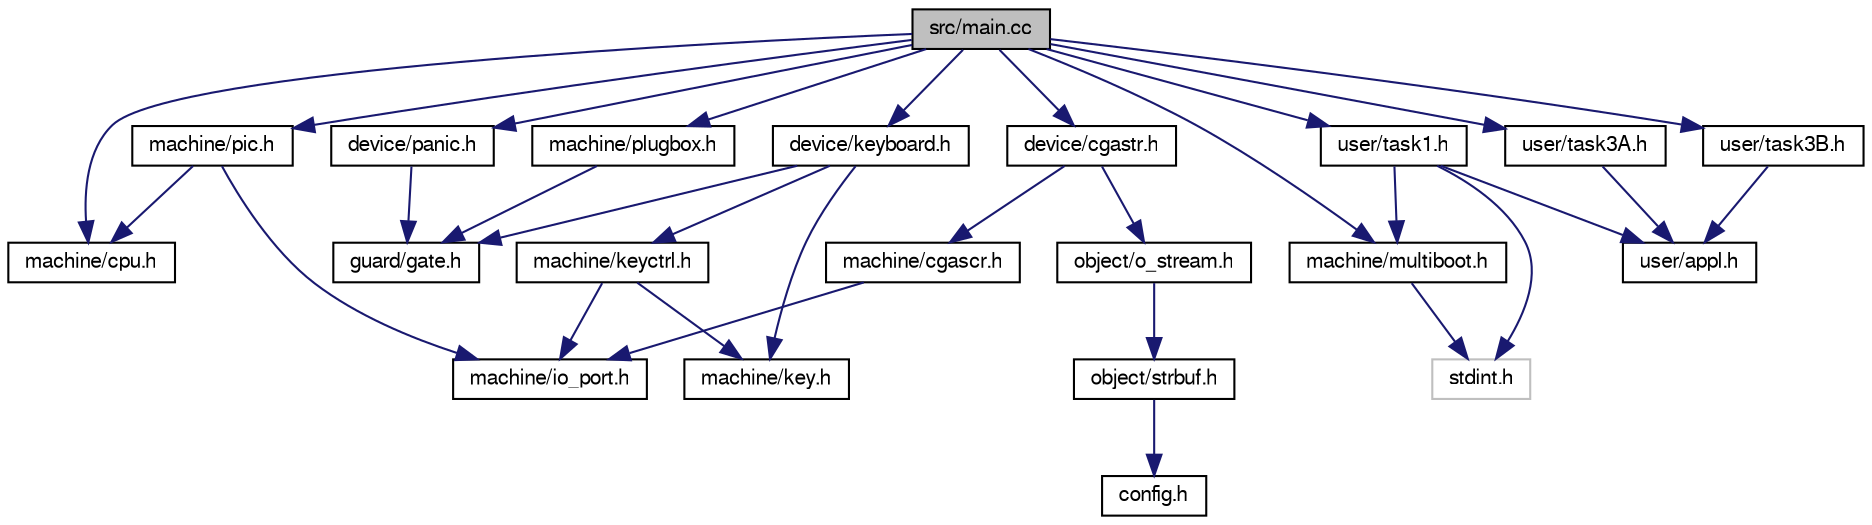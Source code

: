 digraph "src/main.cc"
{
  bgcolor="transparent";
  edge [fontname="FreeSans",fontsize="10",labelfontname="FreeSans",labelfontsize="10"];
  node [fontname="FreeSans",fontsize="10",shape=record];
  Node1 [label="src/main.cc",height=0.2,width=0.4,color="black", fillcolor="grey75", style="filled" fontcolor="black"];
  Node1 -> Node2 [color="midnightblue",fontsize="10",style="solid",fontname="FreeSans"];
  Node2 [label="machine/multiboot.h",height=0.2,width=0.4,color="black",URL="$multiboot_8h.html"];
  Node2 -> Node3 [color="midnightblue",fontsize="10",style="solid",fontname="FreeSans"];
  Node3 [label="stdint.h",height=0.2,width=0.4,color="grey75"];
  Node1 -> Node4 [color="midnightblue",fontsize="10",style="solid",fontname="FreeSans"];
  Node4 [label="machine/cpu.h",height=0.2,width=0.4,color="black",URL="$machine_2cpu_8h.html"];
  Node1 -> Node5 [color="midnightblue",fontsize="10",style="solid",fontname="FreeSans"];
  Node5 [label="machine/pic.h",height=0.2,width=0.4,color="black",URL="$machine_2pic_8h.html"];
  Node5 -> Node6 [color="midnightblue",fontsize="10",style="solid",fontname="FreeSans"];
  Node6 [label="machine/io_port.h",height=0.2,width=0.4,color="black",URL="$io__port_8h.html"];
  Node5 -> Node4 [color="midnightblue",fontsize="10",style="solid",fontname="FreeSans"];
  Node1 -> Node7 [color="midnightblue",fontsize="10",style="solid",fontname="FreeSans"];
  Node7 [label="machine/plugbox.h",height=0.2,width=0.4,color="black",URL="$machine_2plugbox_8h.html"];
  Node7 -> Node8 [color="midnightblue",fontsize="10",style="solid",fontname="FreeSans"];
  Node8 [label="guard/gate.h",height=0.2,width=0.4,color="black",URL="$gate_8h.html"];
  Node1 -> Node9 [color="midnightblue",fontsize="10",style="solid",fontname="FreeSans"];
  Node9 [label="device/keyboard.h",height=0.2,width=0.4,color="black",URL="$device_2keyboard_8h.html"];
  Node9 -> Node10 [color="midnightblue",fontsize="10",style="solid",fontname="FreeSans"];
  Node10 [label="machine/keyctrl.h",height=0.2,width=0.4,color="black",URL="$keyctrl_8h.html"];
  Node10 -> Node6 [color="midnightblue",fontsize="10",style="solid",fontname="FreeSans"];
  Node10 -> Node11 [color="midnightblue",fontsize="10",style="solid",fontname="FreeSans"];
  Node11 [label="machine/key.h",height=0.2,width=0.4,color="black",URL="$key_8h.html"];
  Node9 -> Node8 [color="midnightblue",fontsize="10",style="solid",fontname="FreeSans"];
  Node9 -> Node11 [color="midnightblue",fontsize="10",style="solid",fontname="FreeSans"];
  Node1 -> Node12 [color="midnightblue",fontsize="10",style="solid",fontname="FreeSans"];
  Node12 [label="device/cgastr.h",height=0.2,width=0.4,color="black",URL="$cgastr_8h.html"];
  Node12 -> Node13 [color="midnightblue",fontsize="10",style="solid",fontname="FreeSans"];
  Node13 [label="object/o_stream.h",height=0.2,width=0.4,color="black",URL="$o__stream_8h.html"];
  Node13 -> Node14 [color="midnightblue",fontsize="10",style="solid",fontname="FreeSans"];
  Node14 [label="object/strbuf.h",height=0.2,width=0.4,color="black",URL="$strbuf_8h.html"];
  Node14 -> Node15 [color="midnightblue",fontsize="10",style="solid",fontname="FreeSans"];
  Node15 [label="config.h",height=0.2,width=0.4,color="black",URL="$config_8h.html",tooltip="verschiedene defines für Einstellungen"];
  Node12 -> Node16 [color="midnightblue",fontsize="10",style="solid",fontname="FreeSans"];
  Node16 [label="machine/cgascr.h",height=0.2,width=0.4,color="black",URL="$cgascr_8h.html"];
  Node16 -> Node6 [color="midnightblue",fontsize="10",style="solid",fontname="FreeSans"];
  Node1 -> Node17 [color="midnightblue",fontsize="10",style="solid",fontname="FreeSans"];
  Node17 [label="device/panic.h",height=0.2,width=0.4,color="black",URL="$device_2panic_8h.html"];
  Node17 -> Node8 [color="midnightblue",fontsize="10",style="solid",fontname="FreeSans"];
  Node1 -> Node18 [color="midnightblue",fontsize="10",style="solid",fontname="FreeSans"];
  Node18 [label="user/task1.h",height=0.2,width=0.4,color="black",URL="$task1_8h.html",tooltip="Klassendeklaration für erste Aufgabe."];
  Node18 -> Node2 [color="midnightblue",fontsize="10",style="solid",fontname="FreeSans"];
  Node18 -> Node19 [color="midnightblue",fontsize="10",style="solid",fontname="FreeSans"];
  Node19 [label="user/appl.h",height=0.2,width=0.4,color="black",URL="$appl_8h.html",tooltip="Grundklasse für Anwendungen, für die einzelnen Aufgaben benötigt."];
  Node18 -> Node3 [color="midnightblue",fontsize="10",style="solid",fontname="FreeSans"];
  Node1 -> Node20 [color="midnightblue",fontsize="10",style="solid",fontname="FreeSans"];
  Node20 [label="user/task3A.h",height=0.2,width=0.4,color="black",URL="$task3A_8h.html"];
  Node20 -> Node19 [color="midnightblue",fontsize="10",style="solid",fontname="FreeSans"];
  Node1 -> Node21 [color="midnightblue",fontsize="10",style="solid",fontname="FreeSans"];
  Node21 [label="user/task3B.h",height=0.2,width=0.4,color="black",URL="$task3B_8h.html"];
  Node21 -> Node19 [color="midnightblue",fontsize="10",style="solid",fontname="FreeSans"];
}
